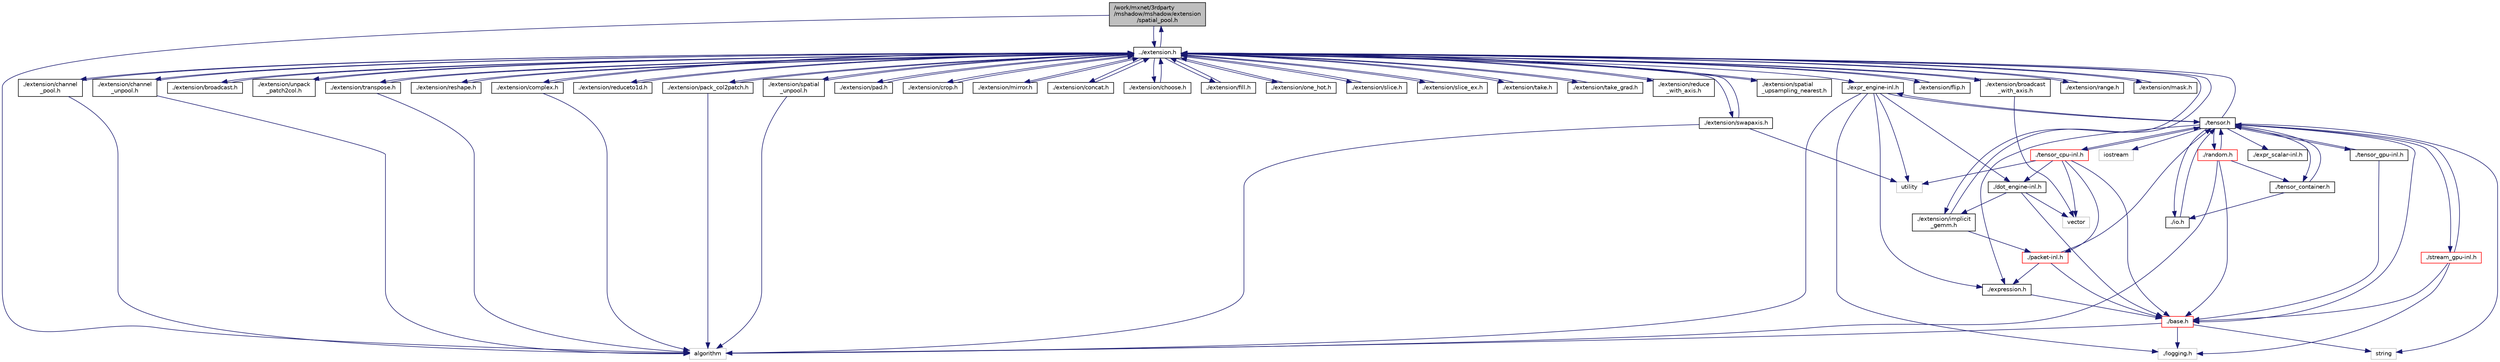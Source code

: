digraph "/work/mxnet/3rdparty/mshadow/mshadow/extension/spatial_pool.h"
{
 // LATEX_PDF_SIZE
  edge [fontname="Helvetica",fontsize="10",labelfontname="Helvetica",labelfontsize="10"];
  node [fontname="Helvetica",fontsize="10",shape=record];
  Node1 [label="/work/mxnet/3rdparty\l/mshadow/mshadow/extension\l/spatial_pool.h",height=0.2,width=0.4,color="black", fillcolor="grey75", style="filled", fontcolor="black",tooltip="support for spatial pooling"];
  Node1 -> Node2 [color="midnightblue",fontsize="10",style="solid",fontname="Helvetica"];
  Node2 [label="algorithm",height=0.2,width=0.4,color="grey75", fillcolor="white", style="filled",tooltip=" "];
  Node1 -> Node3 [color="midnightblue",fontsize="10",style="solid",fontname="Helvetica"];
  Node3 [label="../extension.h",height=0.2,width=0.4,color="black", fillcolor="white", style="filled",URL="$extension_8h.html",tooltip="some extension of expressions, used to support something beyond elementwise op"];
  Node3 -> Node4 [color="midnightblue",fontsize="10",style="solid",fontname="Helvetica"];
  Node4 [label="./expr_engine-inl.h",height=0.2,width=0.4,color="black", fillcolor="white", style="filled",URL="$expr__engine-inl_8h.html",tooltip="definitions of how expressions should be evaluated"];
  Node4 -> Node5 [color="midnightblue",fontsize="10",style="solid",fontname="Helvetica"];
  Node5 [label="utility",height=0.2,width=0.4,color="grey75", fillcolor="white", style="filled",tooltip=" "];
  Node4 -> Node2 [color="midnightblue",fontsize="10",style="solid",fontname="Helvetica"];
  Node4 -> Node6 [color="midnightblue",fontsize="10",style="solid",fontname="Helvetica"];
  Node6 [label="./logging.h",height=0.2,width=0.4,color="grey75", fillcolor="white", style="filled",tooltip=" "];
  Node4 -> Node7 [color="midnightblue",fontsize="10",style="solid",fontname="Helvetica"];
  Node7 [label="./expression.h",height=0.2,width=0.4,color="black", fillcolor="white", style="filled",URL="$expression_8h.html",tooltip="definitions of abstract expressions and expressions template"];
  Node7 -> Node8 [color="midnightblue",fontsize="10",style="solid",fontname="Helvetica"];
  Node8 [label="./base.h",height=0.2,width=0.4,color="red", fillcolor="white", style="filled",URL="$3rdparty_2mshadow_2mshadow_2base_8h.html",tooltip="definitions of base types, operators, macros functions"];
  Node8 -> Node2 [color="midnightblue",fontsize="10",style="solid",fontname="Helvetica"];
  Node8 -> Node16 [color="midnightblue",fontsize="10",style="solid",fontname="Helvetica"];
  Node16 [label="string",height=0.2,width=0.4,color="grey75", fillcolor="white", style="filled",tooltip=" "];
  Node8 -> Node6 [color="midnightblue",fontsize="10",style="solid",fontname="Helvetica"];
  Node4 -> Node30 [color="midnightblue",fontsize="10",style="solid",fontname="Helvetica"];
  Node30 [label="./tensor.h",height=0.2,width=0.4,color="black", fillcolor="white", style="filled",URL="$tensor_8h.html",tooltip="header file of tensor data structure and functions This lib requires explicit memory allocation and d..."];
  Node30 -> Node16 [color="midnightblue",fontsize="10",style="solid",fontname="Helvetica"];
  Node30 -> Node31 [color="midnightblue",fontsize="10",style="solid",fontname="Helvetica"];
  Node31 [label="iostream",height=0.2,width=0.4,color="grey75", fillcolor="white", style="filled",tooltip=" "];
  Node30 -> Node8 [color="midnightblue",fontsize="10",style="solid",fontname="Helvetica"];
  Node30 -> Node7 [color="midnightblue",fontsize="10",style="solid",fontname="Helvetica"];
  Node30 -> Node32 [color="midnightblue",fontsize="10",style="solid",fontname="Helvetica"];
  Node32 [label="./stream_gpu-inl.h",height=0.2,width=0.4,color="red", fillcolor="white", style="filled",URL="$stream__gpu-inl_8h.html",tooltip="implementation of GPU code"];
  Node32 -> Node8 [color="midnightblue",fontsize="10",style="solid",fontname="Helvetica"];
  Node32 -> Node30 [color="midnightblue",fontsize="10",style="solid",fontname="Helvetica"];
  Node32 -> Node6 [color="midnightblue",fontsize="10",style="solid",fontname="Helvetica"];
  Node30 -> Node3 [color="midnightblue",fontsize="10",style="solid",fontname="Helvetica"];
  Node30 -> Node4 [color="midnightblue",fontsize="10",style="solid",fontname="Helvetica"];
  Node30 -> Node34 [color="midnightblue",fontsize="10",style="solid",fontname="Helvetica"];
  Node34 [label="./tensor_cpu-inl.h",height=0.2,width=0.4,color="red", fillcolor="white", style="filled",URL="$tensor__cpu-inl_8h.html",tooltip="implementation of CPU host code"];
  Node34 -> Node5 [color="midnightblue",fontsize="10",style="solid",fontname="Helvetica"];
  Node34 -> Node36 [color="midnightblue",fontsize="10",style="solid",fontname="Helvetica"];
  Node36 [label="vector",height=0.2,width=0.4,color="grey75", fillcolor="white", style="filled",tooltip=" "];
  Node34 -> Node8 [color="midnightblue",fontsize="10",style="solid",fontname="Helvetica"];
  Node34 -> Node30 [color="midnightblue",fontsize="10",style="solid",fontname="Helvetica"];
  Node34 -> Node37 [color="midnightblue",fontsize="10",style="solid",fontname="Helvetica"];
  Node37 [label="./packet-inl.h",height=0.2,width=0.4,color="red", fillcolor="white", style="filled",URL="$packet-inl_8h.html",tooltip="Generic packet vectorization code."];
  Node37 -> Node8 [color="midnightblue",fontsize="10",style="solid",fontname="Helvetica"];
  Node37 -> Node30 [color="midnightblue",fontsize="10",style="solid",fontname="Helvetica"];
  Node37 -> Node7 [color="midnightblue",fontsize="10",style="solid",fontname="Helvetica"];
  Node34 -> Node42 [color="midnightblue",fontsize="10",style="solid",fontname="Helvetica"];
  Node42 [label="./dot_engine-inl.h",height=0.2,width=0.4,color="black", fillcolor="white", style="filled",URL="$dot__engine-inl_8h.html",tooltip="definitions of how Matrix Multiplications can be evaluated"];
  Node42 -> Node36 [color="midnightblue",fontsize="10",style="solid",fontname="Helvetica"];
  Node42 -> Node8 [color="midnightblue",fontsize="10",style="solid",fontname="Helvetica"];
  Node42 -> Node43 [color="midnightblue",fontsize="10",style="solid",fontname="Helvetica"];
  Node43 [label="./extension/implicit\l_gemm.h",height=0.2,width=0.4,color="black", fillcolor="white", style="filled",URL="$implicit__gemm_8h.html",tooltip="support for implicit GEMM operation"];
  Node43 -> Node3 [color="midnightblue",fontsize="10",style="solid",fontname="Helvetica"];
  Node43 -> Node37 [color="midnightblue",fontsize="10",style="solid",fontname="Helvetica"];
  Node30 -> Node44 [color="midnightblue",fontsize="10",style="solid",fontname="Helvetica"];
  Node44 [label="./tensor_gpu-inl.h",height=0.2,width=0.4,color="black", fillcolor="white", style="filled",URL="$tensor__gpu-inl_8h.html",tooltip="implementation of GPU host code"];
  Node44 -> Node8 [color="midnightblue",fontsize="10",style="solid",fontname="Helvetica"];
  Node44 -> Node30 [color="midnightblue",fontsize="10",style="solid",fontname="Helvetica"];
  Node30 -> Node45 [color="midnightblue",fontsize="10",style="solid",fontname="Helvetica"];
  Node45 [label="./io.h",height=0.2,width=0.4,color="black", fillcolor="white", style="filled",URL="$3rdparty_2mshadow_2mshadow_2io_8h.html",tooltip="definitions of I/O functions for mshadow tensor"];
  Node45 -> Node30 [color="midnightblue",fontsize="10",style="solid",fontname="Helvetica"];
  Node30 -> Node46 [color="midnightblue",fontsize="10",style="solid",fontname="Helvetica"];
  Node46 [label="./tensor_container.h",height=0.2,width=0.4,color="black", fillcolor="white", style="filled",URL="$tensor__container_8h.html",tooltip="tensor container that does memory allocation and resize like STL"];
  Node46 -> Node30 [color="midnightblue",fontsize="10",style="solid",fontname="Helvetica"];
  Node46 -> Node45 [color="midnightblue",fontsize="10",style="solid",fontname="Helvetica"];
  Node30 -> Node47 [color="midnightblue",fontsize="10",style="solid",fontname="Helvetica"];
  Node47 [label="./random.h",height=0.2,width=0.4,color="red", fillcolor="white", style="filled",URL="$random_8h.html",tooltip="Random inline functions for tensor."];
  Node47 -> Node2 [color="midnightblue",fontsize="10",style="solid",fontname="Helvetica"];
  Node47 -> Node8 [color="midnightblue",fontsize="10",style="solid",fontname="Helvetica"];
  Node47 -> Node30 [color="midnightblue",fontsize="10",style="solid",fontname="Helvetica"];
  Node47 -> Node46 [color="midnightblue",fontsize="10",style="solid",fontname="Helvetica"];
  Node30 -> Node50 [color="midnightblue",fontsize="10",style="solid",fontname="Helvetica"];
  Node50 [label="./expr_scalar-inl.h",height=0.2,width=0.4,color="black", fillcolor="white", style="filled",URL="$expr__scalar-inl_8h.html",tooltip="definitions of operators in expression with respect to scalar this file will be included several time..."];
  Node4 -> Node42 [color="midnightblue",fontsize="10",style="solid",fontname="Helvetica"];
  Node3 -> Node51 [color="midnightblue",fontsize="10",style="solid",fontname="Helvetica"];
  Node51 [label="./extension/broadcast.h",height=0.2,width=0.4,color="black", fillcolor="white", style="filled",URL="$broadcast_8h.html",tooltip="support for broadcast and repmat"];
  Node51 -> Node3 [color="midnightblue",fontsize="10",style="solid",fontname="Helvetica"];
  Node3 -> Node52 [color="midnightblue",fontsize="10",style="solid",fontname="Helvetica"];
  Node52 [label="./extension/unpack\l_patch2col.h",height=0.2,width=0.4,color="black", fillcolor="white", style="filled",URL="$unpack__patch2col_8h.html",tooltip="support for unpack"];
  Node52 -> Node3 [color="midnightblue",fontsize="10",style="solid",fontname="Helvetica"];
  Node3 -> Node53 [color="midnightblue",fontsize="10",style="solid",fontname="Helvetica"];
  Node53 [label="./extension/pack_col2patch.h",height=0.2,width=0.4,color="black", fillcolor="white", style="filled",URL="$pack__col2patch_8h.html",tooltip="support for pack"];
  Node53 -> Node2 [color="midnightblue",fontsize="10",style="solid",fontname="Helvetica"];
  Node53 -> Node3 [color="midnightblue",fontsize="10",style="solid",fontname="Helvetica"];
  Node3 -> Node54 [color="midnightblue",fontsize="10",style="solid",fontname="Helvetica"];
  Node54 [label="./extension/reshape.h",height=0.2,width=0.4,color="black", fillcolor="white", style="filled",URL="$reshape_8h.html",tooltip="support for reshape"];
  Node54 -> Node3 [color="midnightblue",fontsize="10",style="solid",fontname="Helvetica"];
  Node3 -> Node55 [color="midnightblue",fontsize="10",style="solid",fontname="Helvetica"];
  Node55 [label="./extension/swapaxis.h",height=0.2,width=0.4,color="black", fillcolor="white", style="filled",URL="$swapaxis_8h.html",tooltip="support for swapaxis"];
  Node55 -> Node2 [color="midnightblue",fontsize="10",style="solid",fontname="Helvetica"];
  Node55 -> Node5 [color="midnightblue",fontsize="10",style="solid",fontname="Helvetica"];
  Node55 -> Node3 [color="midnightblue",fontsize="10",style="solid",fontname="Helvetica"];
  Node3 -> Node56 [color="midnightblue",fontsize="10",style="solid",fontname="Helvetica"];
  Node56 [label="./extension/reduceto1d.h",height=0.2,width=0.4,color="black", fillcolor="white", style="filled",URL="$reduceto1d_8h.html",tooltip="support for sum_rows and sumall_except_dim"];
  Node56 -> Node3 [color="midnightblue",fontsize="10",style="solid",fontname="Helvetica"];
  Node3 -> Node1 [color="midnightblue",fontsize="10",style="solid",fontname="Helvetica"];
  Node3 -> Node57 [color="midnightblue",fontsize="10",style="solid",fontname="Helvetica"];
  Node57 [label="./extension/spatial\l_unpool.h",height=0.2,width=0.4,color="black", fillcolor="white", style="filled",URL="$spatial__unpool_8h.html",tooltip="support for unpool"];
  Node57 -> Node2 [color="midnightblue",fontsize="10",style="solid",fontname="Helvetica"];
  Node57 -> Node3 [color="midnightblue",fontsize="10",style="solid",fontname="Helvetica"];
  Node3 -> Node58 [color="midnightblue",fontsize="10",style="solid",fontname="Helvetica"];
  Node58 [label="./extension/channel\l_pool.h",height=0.2,width=0.4,color="black", fillcolor="white", style="filled",URL="$channel__pool_8h.html",tooltip="support for chpool"];
  Node58 -> Node2 [color="midnightblue",fontsize="10",style="solid",fontname="Helvetica"];
  Node58 -> Node3 [color="midnightblue",fontsize="10",style="solid",fontname="Helvetica"];
  Node3 -> Node59 [color="midnightblue",fontsize="10",style="solid",fontname="Helvetica"];
  Node59 [label="./extension/channel\l_unpool.h",height=0.2,width=0.4,color="black", fillcolor="white", style="filled",URL="$channel__unpool_8h.html",tooltip=" "];
  Node59 -> Node2 [color="midnightblue",fontsize="10",style="solid",fontname="Helvetica"];
  Node59 -> Node3 [color="midnightblue",fontsize="10",style="solid",fontname="Helvetica"];
  Node3 -> Node60 [color="midnightblue",fontsize="10",style="solid",fontname="Helvetica"];
  Node60 [label="./extension/pad.h",height=0.2,width=0.4,color="black", fillcolor="white", style="filled",URL="$pad_8h.html",tooltip="support for pad"];
  Node60 -> Node3 [color="midnightblue",fontsize="10",style="solid",fontname="Helvetica"];
  Node3 -> Node61 [color="midnightblue",fontsize="10",style="solid",fontname="Helvetica"];
  Node61 [label="./extension/crop.h",height=0.2,width=0.4,color="black", fillcolor="white", style="filled",URL="$crop_8h.html",tooltip="support for crop"];
  Node61 -> Node3 [color="midnightblue",fontsize="10",style="solid",fontname="Helvetica"];
  Node3 -> Node62 [color="midnightblue",fontsize="10",style="solid",fontname="Helvetica"];
  Node62 [label="./extension/mirror.h",height=0.2,width=0.4,color="black", fillcolor="white", style="filled",URL="$mirror_8h.html",tooltip="support for mirror"];
  Node62 -> Node3 [color="midnightblue",fontsize="10",style="solid",fontname="Helvetica"];
  Node3 -> Node63 [color="midnightblue",fontsize="10",style="solid",fontname="Helvetica"];
  Node63 [label="./extension/concat.h",height=0.2,width=0.4,color="black", fillcolor="white", style="filled",URL="$concat_8h.html",tooltip="support for concatenation"];
  Node63 -> Node3 [color="midnightblue",fontsize="10",style="solid",fontname="Helvetica"];
  Node3 -> Node43 [color="midnightblue",fontsize="10",style="solid",fontname="Helvetica"];
  Node3 -> Node64 [color="midnightblue",fontsize="10",style="solid",fontname="Helvetica"];
  Node64 [label="./extension/choose.h",height=0.2,width=0.4,color="black", fillcolor="white", style="filled",URL="$choose_8h.html",tooltip="support for implicit array selection operation"];
  Node64 -> Node3 [color="midnightblue",fontsize="10",style="solid",fontname="Helvetica"];
  Node3 -> Node65 [color="midnightblue",fontsize="10",style="solid",fontname="Helvetica"];
  Node65 [label="./extension/fill.h",height=0.2,width=0.4,color="black", fillcolor="white", style="filled",URL="$fill_8h.html",tooltip="support for implicit array filling operation"];
  Node65 -> Node3 [color="midnightblue",fontsize="10",style="solid",fontname="Helvetica"];
  Node3 -> Node66 [color="midnightblue",fontsize="10",style="solid",fontname="Helvetica"];
  Node66 [label="./extension/one_hot.h",height=0.2,width=0.4,color="black", fillcolor="white", style="filled",URL="$one__hot_8h.html",tooltip="Create one-hot indicator array based on the index."];
  Node66 -> Node3 [color="midnightblue",fontsize="10",style="solid",fontname="Helvetica"];
  Node3 -> Node67 [color="midnightblue",fontsize="10",style="solid",fontname="Helvetica"];
  Node67 [label="./extension/slice.h",height=0.2,width=0.4,color="black", fillcolor="white", style="filled",URL="$slice_8h.html",tooltip="support for slice a certain dimension."];
  Node67 -> Node3 [color="midnightblue",fontsize="10",style="solid",fontname="Helvetica"];
  Node3 -> Node68 [color="midnightblue",fontsize="10",style="solid",fontname="Helvetica"];
  Node68 [label="./extension/slice_ex.h",height=0.2,width=0.4,color="black", fillcolor="white", style="filled",URL="$slice__ex_8h.html",tooltip=" "];
  Node68 -> Node3 [color="midnightblue",fontsize="10",style="solid",fontname="Helvetica"];
  Node3 -> Node69 [color="midnightblue",fontsize="10",style="solid",fontname="Helvetica"];
  Node69 [label="./extension/take.h",height=0.2,width=0.4,color="black", fillcolor="white", style="filled",URL="$take_8h.html",tooltip=" "];
  Node69 -> Node3 [color="midnightblue",fontsize="10",style="solid",fontname="Helvetica"];
  Node3 -> Node70 [color="midnightblue",fontsize="10",style="solid",fontname="Helvetica"];
  Node70 [label="./extension/take_grad.h",height=0.2,width=0.4,color="black", fillcolor="white", style="filled",URL="$take__grad_8h.html",tooltip=" "];
  Node70 -> Node3 [color="midnightblue",fontsize="10",style="solid",fontname="Helvetica"];
  Node3 -> Node71 [color="midnightblue",fontsize="10",style="solid",fontname="Helvetica"];
  Node71 [label="./extension/reduce\l_with_axis.h",height=0.2,width=0.4,color="black", fillcolor="white", style="filled",URL="$reduce__with__axis_8h.html",tooltip=" "];
  Node71 -> Node3 [color="midnightblue",fontsize="10",style="solid",fontname="Helvetica"];
  Node3 -> Node72 [color="midnightblue",fontsize="10",style="solid",fontname="Helvetica"];
  Node72 [label="./extension/broadcast\l_with_axis.h",height=0.2,width=0.4,color="black", fillcolor="white", style="filled",URL="$broadcast__with__axis_8h.html",tooltip=" "];
  Node72 -> Node36 [color="midnightblue",fontsize="10",style="solid",fontname="Helvetica"];
  Node72 -> Node3 [color="midnightblue",fontsize="10",style="solid",fontname="Helvetica"];
  Node3 -> Node73 [color="midnightblue",fontsize="10",style="solid",fontname="Helvetica"];
  Node73 [label="./extension/spatial\l_upsampling_nearest.h",height=0.2,width=0.4,color="black", fillcolor="white", style="filled",URL="$spatial__upsampling__nearest_8h.html",tooltip=" "];
  Node73 -> Node3 [color="midnightblue",fontsize="10",style="solid",fontname="Helvetica"];
  Node3 -> Node74 [color="midnightblue",fontsize="10",style="solid",fontname="Helvetica"];
  Node74 [label="./extension/transpose.h",height=0.2,width=0.4,color="black", fillcolor="white", style="filled",URL="$transpose_8h.html",tooltip="support for transpose"];
  Node74 -> Node2 [color="midnightblue",fontsize="10",style="solid",fontname="Helvetica"];
  Node74 -> Node3 [color="midnightblue",fontsize="10",style="solid",fontname="Helvetica"];
  Node3 -> Node75 [color="midnightblue",fontsize="10",style="solid",fontname="Helvetica"];
  Node75 [label="./extension/flip.h",height=0.2,width=0.4,color="black", fillcolor="white", style="filled",URL="$flip_8h.html",tooltip="support for flip a certain dimension."];
  Node75 -> Node3 [color="midnightblue",fontsize="10",style="solid",fontname="Helvetica"];
  Node3 -> Node76 [color="midnightblue",fontsize="10",style="solid",fontname="Helvetica"];
  Node76 [label="./extension/complex.h",height=0.2,width=0.4,color="black", fillcolor="white", style="filled",URL="$complex_8h.html",tooltip="support for complex operations"];
  Node76 -> Node2 [color="midnightblue",fontsize="10",style="solid",fontname="Helvetica"];
  Node76 -> Node3 [color="midnightblue",fontsize="10",style="solid",fontname="Helvetica"];
  Node3 -> Node77 [color="midnightblue",fontsize="10",style="solid",fontname="Helvetica"];
  Node77 [label="./extension/range.h",height=0.2,width=0.4,color="black", fillcolor="white", style="filled",URL="$range_8h.html",tooltip="support generating a range vector"];
  Node77 -> Node3 [color="midnightblue",fontsize="10",style="solid",fontname="Helvetica"];
  Node3 -> Node78 [color="midnightblue",fontsize="10",style="solid",fontname="Helvetica"];
  Node78 [label="./extension/mask.h",height=0.2,width=0.4,color="black", fillcolor="white", style="filled",URL="$mask_8h.html",tooltip=" "];
  Node78 -> Node3 [color="midnightblue",fontsize="10",style="solid",fontname="Helvetica"];
}
